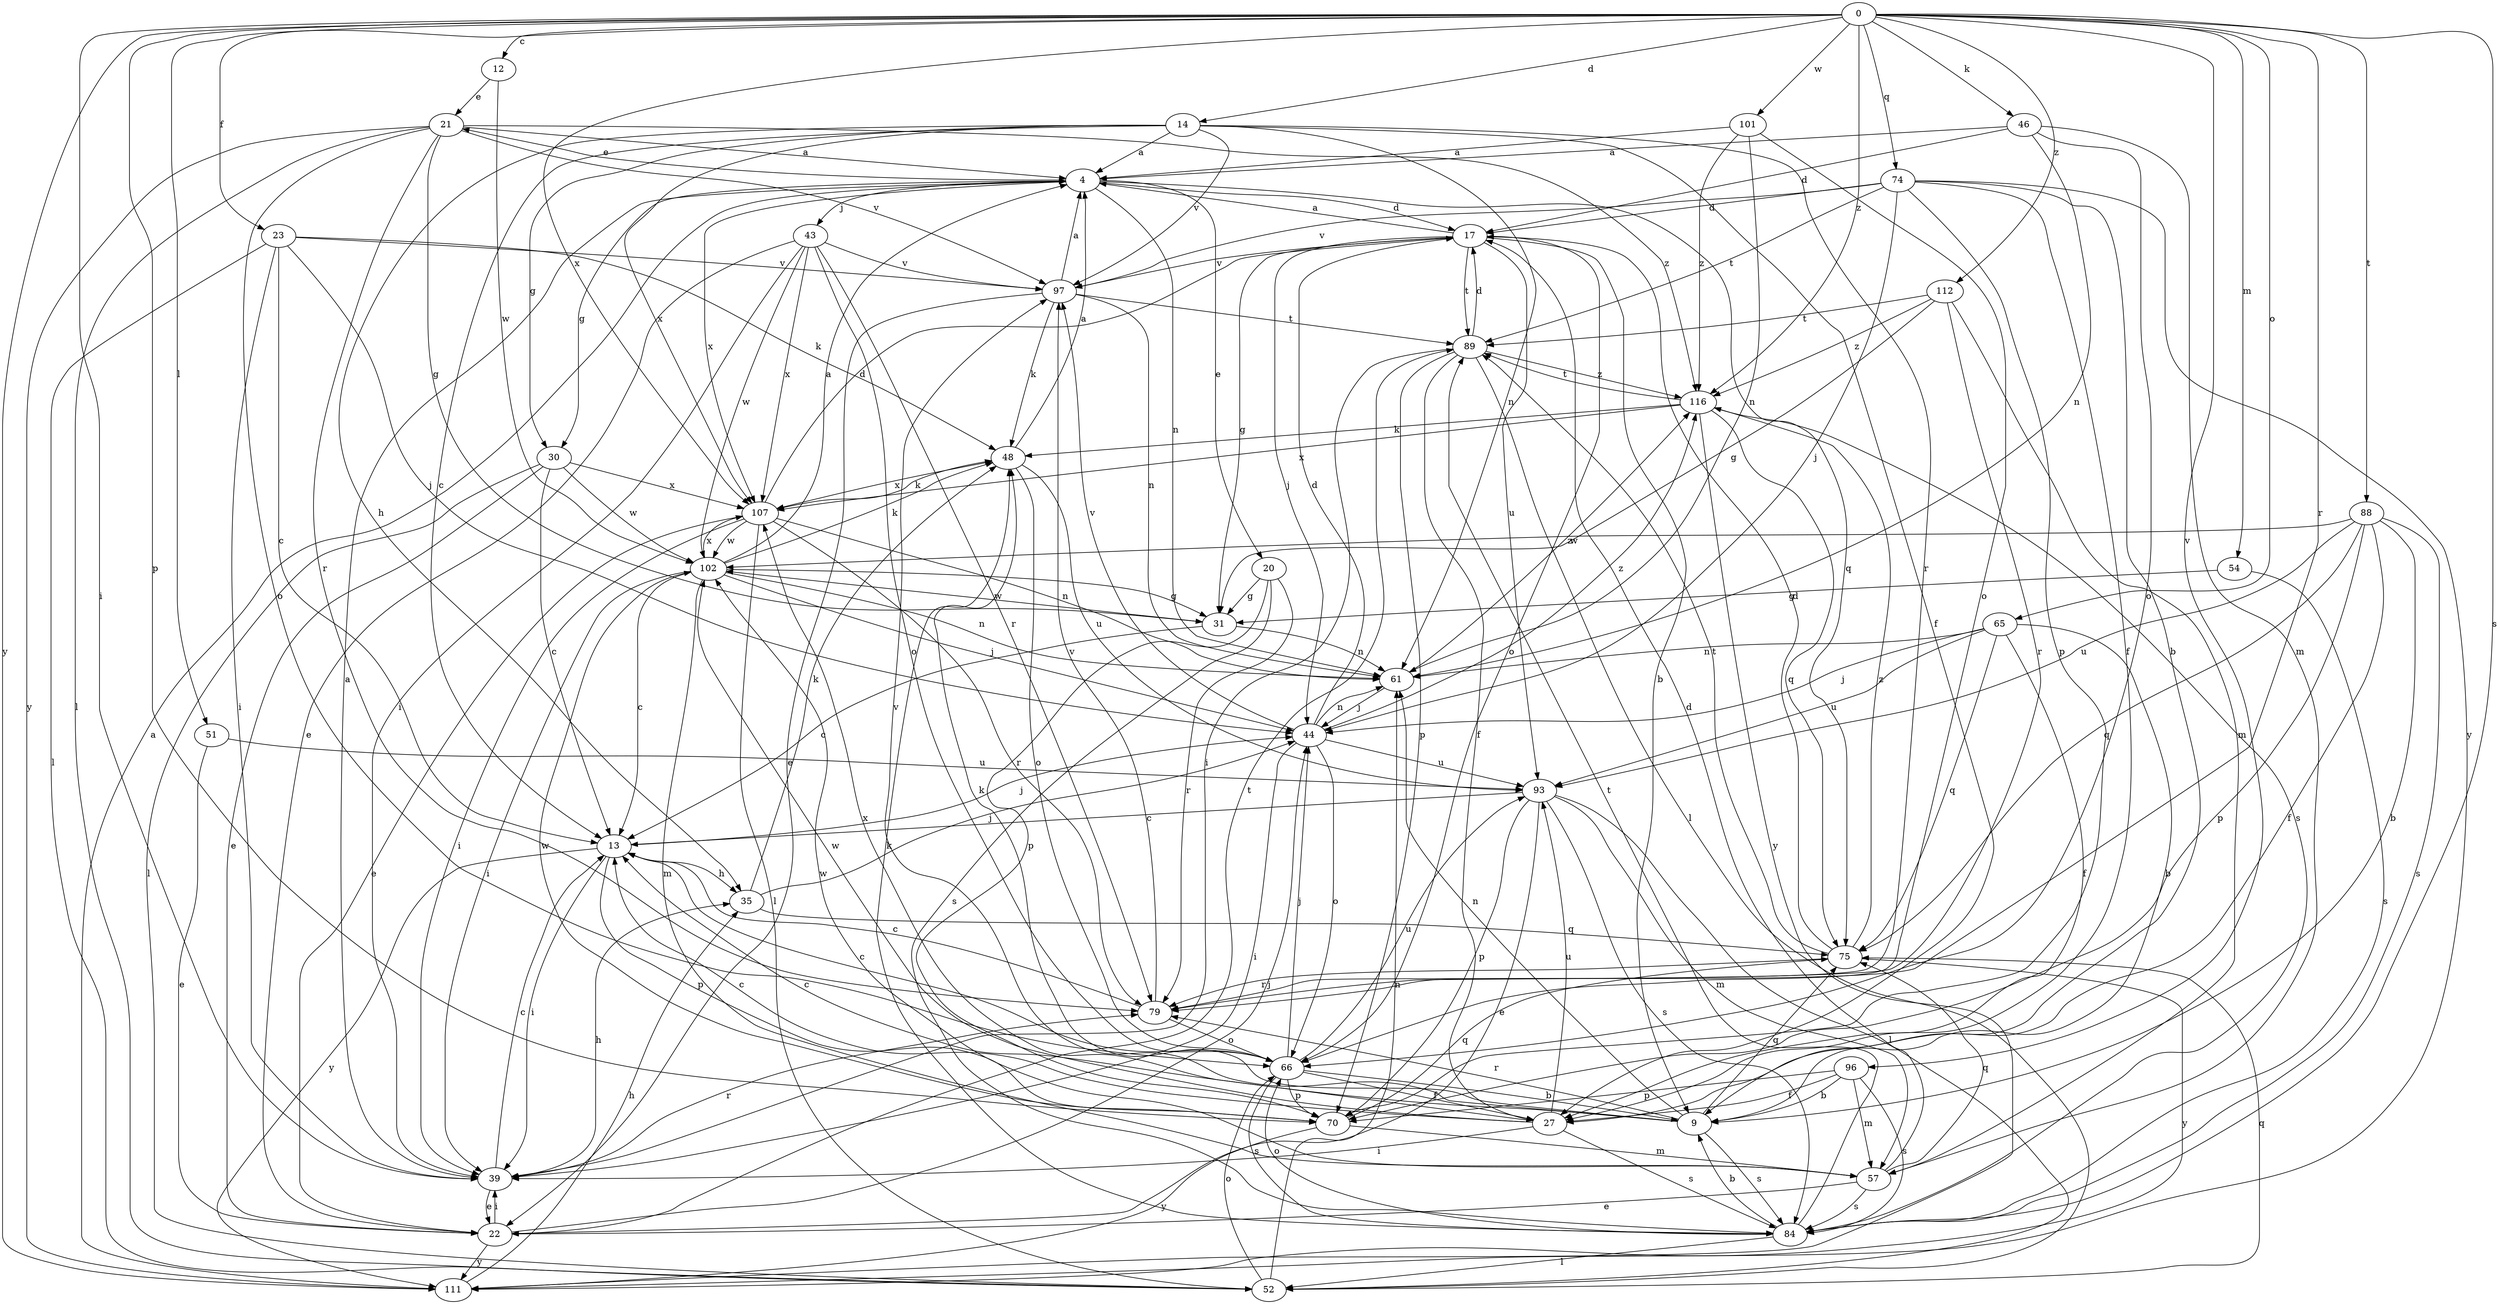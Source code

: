 strict digraph  {
0;
4;
9;
12;
13;
14;
17;
20;
21;
22;
23;
27;
30;
31;
35;
39;
43;
44;
46;
48;
51;
52;
54;
57;
61;
65;
66;
70;
74;
75;
79;
84;
88;
89;
93;
96;
97;
101;
102;
107;
111;
112;
116;
0 -> 12  [label=c];
0 -> 14  [label=d];
0 -> 23  [label=f];
0 -> 39  [label=i];
0 -> 46  [label=k];
0 -> 51  [label=l];
0 -> 54  [label=m];
0 -> 65  [label=o];
0 -> 70  [label=p];
0 -> 74  [label=q];
0 -> 79  [label=r];
0 -> 84  [label=s];
0 -> 88  [label=t];
0 -> 96  [label=v];
0 -> 101  [label=w];
0 -> 107  [label=x];
0 -> 111  [label=y];
0 -> 112  [label=z];
0 -> 116  [label=z];
4 -> 17  [label=d];
4 -> 20  [label=e];
4 -> 21  [label=e];
4 -> 30  [label=g];
4 -> 43  [label=j];
4 -> 61  [label=n];
4 -> 75  [label=q];
4 -> 107  [label=x];
9 -> 13  [label=c];
9 -> 48  [label=k];
9 -> 61  [label=n];
9 -> 75  [label=q];
9 -> 79  [label=r];
9 -> 84  [label=s];
9 -> 97  [label=v];
12 -> 21  [label=e];
12 -> 102  [label=w];
13 -> 35  [label=h];
13 -> 39  [label=i];
13 -> 44  [label=j];
13 -> 70  [label=p];
13 -> 111  [label=y];
14 -> 4  [label=a];
14 -> 13  [label=c];
14 -> 27  [label=f];
14 -> 30  [label=g];
14 -> 35  [label=h];
14 -> 61  [label=n];
14 -> 79  [label=r];
14 -> 97  [label=v];
14 -> 107  [label=x];
17 -> 4  [label=a];
17 -> 9  [label=b];
17 -> 31  [label=g];
17 -> 44  [label=j];
17 -> 66  [label=o];
17 -> 89  [label=t];
17 -> 93  [label=u];
17 -> 97  [label=v];
20 -> 31  [label=g];
20 -> 70  [label=p];
20 -> 79  [label=r];
20 -> 84  [label=s];
21 -> 4  [label=a];
21 -> 31  [label=g];
21 -> 52  [label=l];
21 -> 66  [label=o];
21 -> 79  [label=r];
21 -> 97  [label=v];
21 -> 111  [label=y];
21 -> 116  [label=z];
22 -> 39  [label=i];
22 -> 44  [label=j];
22 -> 89  [label=t];
22 -> 111  [label=y];
23 -> 13  [label=c];
23 -> 39  [label=i];
23 -> 44  [label=j];
23 -> 48  [label=k];
23 -> 52  [label=l];
23 -> 97  [label=v];
27 -> 13  [label=c];
27 -> 39  [label=i];
27 -> 84  [label=s];
27 -> 93  [label=u];
27 -> 102  [label=w];
27 -> 107  [label=x];
30 -> 13  [label=c];
30 -> 22  [label=e];
30 -> 52  [label=l];
30 -> 102  [label=w];
30 -> 107  [label=x];
31 -> 13  [label=c];
31 -> 61  [label=n];
31 -> 102  [label=w];
35 -> 44  [label=j];
35 -> 48  [label=k];
35 -> 75  [label=q];
39 -> 4  [label=a];
39 -> 13  [label=c];
39 -> 22  [label=e];
39 -> 35  [label=h];
39 -> 79  [label=r];
43 -> 22  [label=e];
43 -> 39  [label=i];
43 -> 66  [label=o];
43 -> 79  [label=r];
43 -> 97  [label=v];
43 -> 102  [label=w];
43 -> 107  [label=x];
44 -> 17  [label=d];
44 -> 39  [label=i];
44 -> 61  [label=n];
44 -> 66  [label=o];
44 -> 93  [label=u];
44 -> 97  [label=v];
44 -> 116  [label=z];
46 -> 4  [label=a];
46 -> 17  [label=d];
46 -> 57  [label=m];
46 -> 61  [label=n];
46 -> 66  [label=o];
48 -> 4  [label=a];
48 -> 66  [label=o];
48 -> 93  [label=u];
48 -> 107  [label=x];
51 -> 22  [label=e];
51 -> 93  [label=u];
52 -> 61  [label=n];
52 -> 66  [label=o];
52 -> 75  [label=q];
54 -> 31  [label=g];
54 -> 84  [label=s];
57 -> 17  [label=d];
57 -> 22  [label=e];
57 -> 75  [label=q];
57 -> 84  [label=s];
57 -> 102  [label=w];
61 -> 44  [label=j];
61 -> 116  [label=z];
65 -> 9  [label=b];
65 -> 27  [label=f];
65 -> 44  [label=j];
65 -> 61  [label=n];
65 -> 75  [label=q];
65 -> 93  [label=u];
66 -> 9  [label=b];
66 -> 13  [label=c];
66 -> 27  [label=f];
66 -> 44  [label=j];
66 -> 70  [label=p];
66 -> 84  [label=s];
66 -> 93  [label=u];
70 -> 57  [label=m];
70 -> 75  [label=q];
70 -> 102  [label=w];
70 -> 111  [label=y];
74 -> 9  [label=b];
74 -> 17  [label=d];
74 -> 27  [label=f];
74 -> 44  [label=j];
74 -> 70  [label=p];
74 -> 89  [label=t];
74 -> 97  [label=v];
74 -> 111  [label=y];
75 -> 17  [label=d];
75 -> 79  [label=r];
75 -> 89  [label=t];
75 -> 111  [label=y];
75 -> 116  [label=z];
79 -> 13  [label=c];
79 -> 66  [label=o];
79 -> 97  [label=v];
84 -> 9  [label=b];
84 -> 48  [label=k];
84 -> 52  [label=l];
84 -> 66  [label=o];
84 -> 89  [label=t];
88 -> 9  [label=b];
88 -> 27  [label=f];
88 -> 70  [label=p];
88 -> 75  [label=q];
88 -> 84  [label=s];
88 -> 93  [label=u];
88 -> 102  [label=w];
89 -> 17  [label=d];
89 -> 27  [label=f];
89 -> 39  [label=i];
89 -> 52  [label=l];
89 -> 70  [label=p];
89 -> 116  [label=z];
93 -> 13  [label=c];
93 -> 22  [label=e];
93 -> 52  [label=l];
93 -> 57  [label=m];
93 -> 70  [label=p];
93 -> 84  [label=s];
96 -> 9  [label=b];
96 -> 27  [label=f];
96 -> 57  [label=m];
96 -> 70  [label=p];
96 -> 84  [label=s];
97 -> 4  [label=a];
97 -> 22  [label=e];
97 -> 48  [label=k];
97 -> 61  [label=n];
97 -> 89  [label=t];
101 -> 4  [label=a];
101 -> 61  [label=n];
101 -> 66  [label=o];
101 -> 116  [label=z];
102 -> 4  [label=a];
102 -> 13  [label=c];
102 -> 31  [label=g];
102 -> 39  [label=i];
102 -> 44  [label=j];
102 -> 48  [label=k];
102 -> 57  [label=m];
102 -> 61  [label=n];
102 -> 107  [label=x];
107 -> 17  [label=d];
107 -> 22  [label=e];
107 -> 39  [label=i];
107 -> 48  [label=k];
107 -> 52  [label=l];
107 -> 61  [label=n];
107 -> 79  [label=r];
107 -> 102  [label=w];
111 -> 4  [label=a];
111 -> 35  [label=h];
112 -> 31  [label=g];
112 -> 57  [label=m];
112 -> 79  [label=r];
112 -> 89  [label=t];
112 -> 116  [label=z];
116 -> 48  [label=k];
116 -> 75  [label=q];
116 -> 84  [label=s];
116 -> 89  [label=t];
116 -> 107  [label=x];
116 -> 111  [label=y];
}
